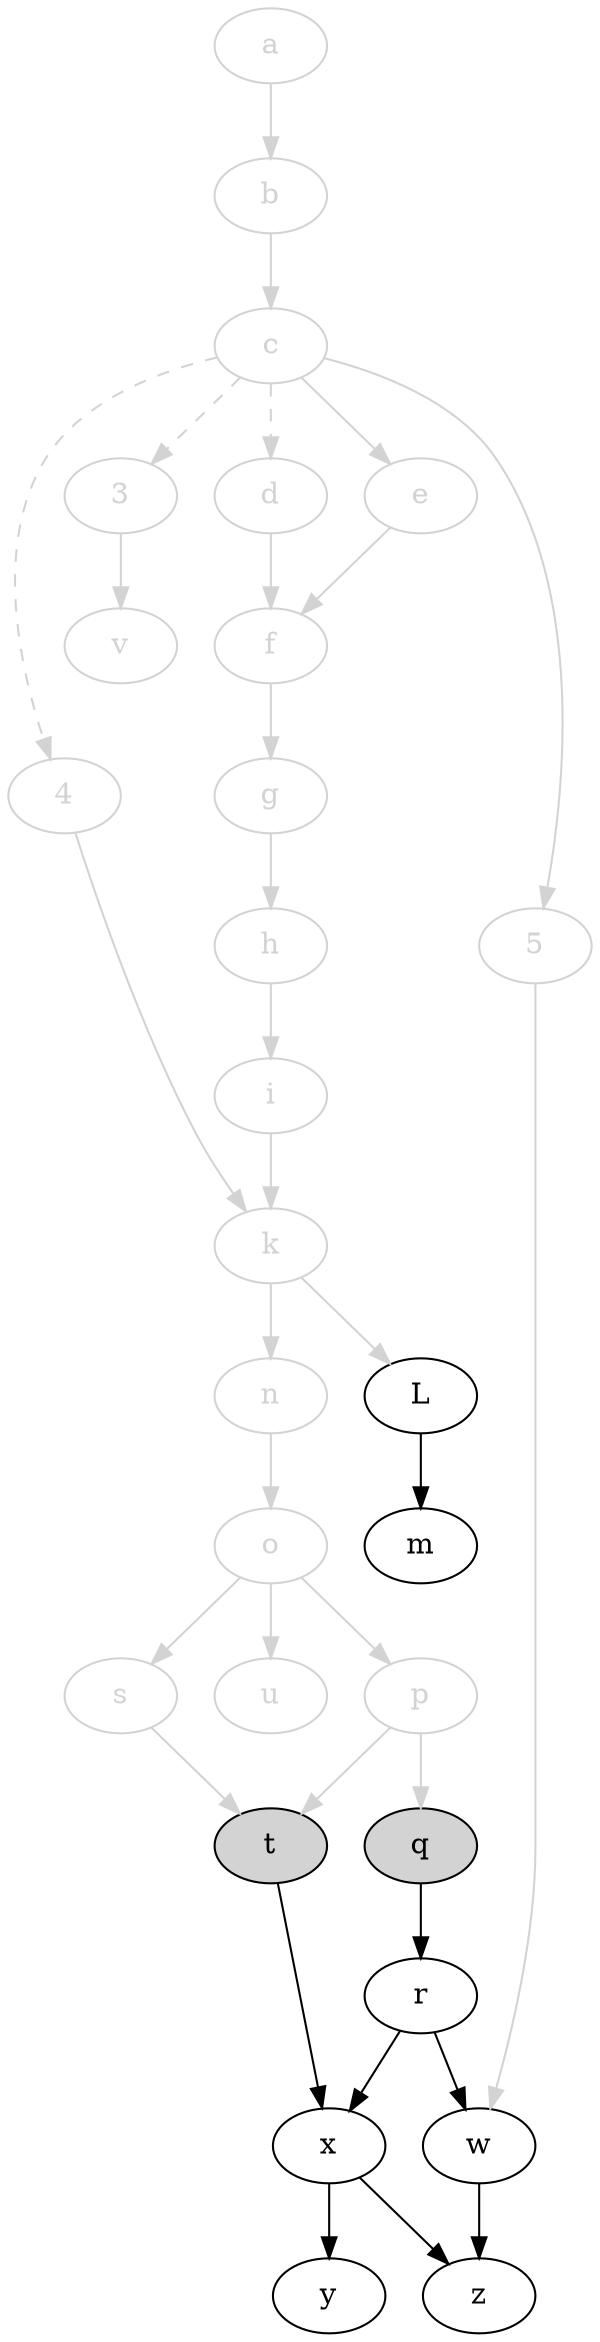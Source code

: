 digraph {
    // open: [style=filled,fillcolor=lightgrey]
    // closed: [color=lightgrey,fontcolor=lightgrey]

    4 [color=lightgrey,fontcolor=lightgrey];
    3 [color=lightgrey,fontcolor=lightgrey];
    a [color=lightgrey,fontcolor=lightgrey];
    b [color=lightgrey,fontcolor=lightgrey];
    c [color=lightgrey,fontcolor=lightgrey];
    d [color=lightgrey,fontcolor=lightgrey];
    e [color=lightgrey,fontcolor=lightgrey];
    f [color=lightgrey,fontcolor=lightgrey];
    g [color=lightgrey,fontcolor=lightgrey];
    h [color=lightgrey,fontcolor=lightgrey];
    i [color=lightgrey,fontcolor=lightgrey];
    k [color=lightgrey,fontcolor=lightgrey];
    L;
    m;
    5 [color=lightgrey,fontcolor=lightgrey];
    n [color=lightgrey,fontcolor=lightgrey];
    o [color=lightgrey,fontcolor=lightgrey];
    p [color=lightgrey,fontcolor=lightgrey];
    q [style=filled,fillcolor=lightgrey];
    r;
    s [color=lightgrey,fontcolor=lightgrey];
    t [style=filled,fillcolor=lightgrey];
    u [color=lightgrey,fontcolor=lightgrey];
    v [color=lightgrey,fontcolor=lightgrey];
    w;
    x;
    y;
    z;

    4 -> k [color=lightgrey];
    c -> 4 [style=dashed,color=lightgrey];
    c -> 3 [style=dashed,color=lightgrey];
    c -> d [style=dashed,color=lightgrey];
    3 -> v [color=lightgrey];
    a -> b [color=lightgrey];
    b -> c [color=lightgrey];
    c -> e [color=lightgrey];
    c -> 5 [color=lightgrey];
    d -> f [color=lightgrey];
    e -> f [color=lightgrey];
    f -> g [color=lightgrey];
    g -> h [color=lightgrey];
    h -> i [color=lightgrey];
    i -> k [color=lightgrey];
    k -> L [color=lightgrey];
    L -> m;
    k -> n [color=lightgrey];
    n -> o [color=lightgrey];
    o -> p [color=lightgrey];
    p -> q [color=lightgrey];
    q -> r;
    o -> s [color=lightgrey];
    s -> t [color=lightgrey];
    p -> t [color=lightgrey];
    o -> u [color=lightgrey];
    5 -> w [color=lightgrey];
    r -> w;
    t -> x;
    r -> x;
    x -> y;
    x -> z;
    w -> z;
}
